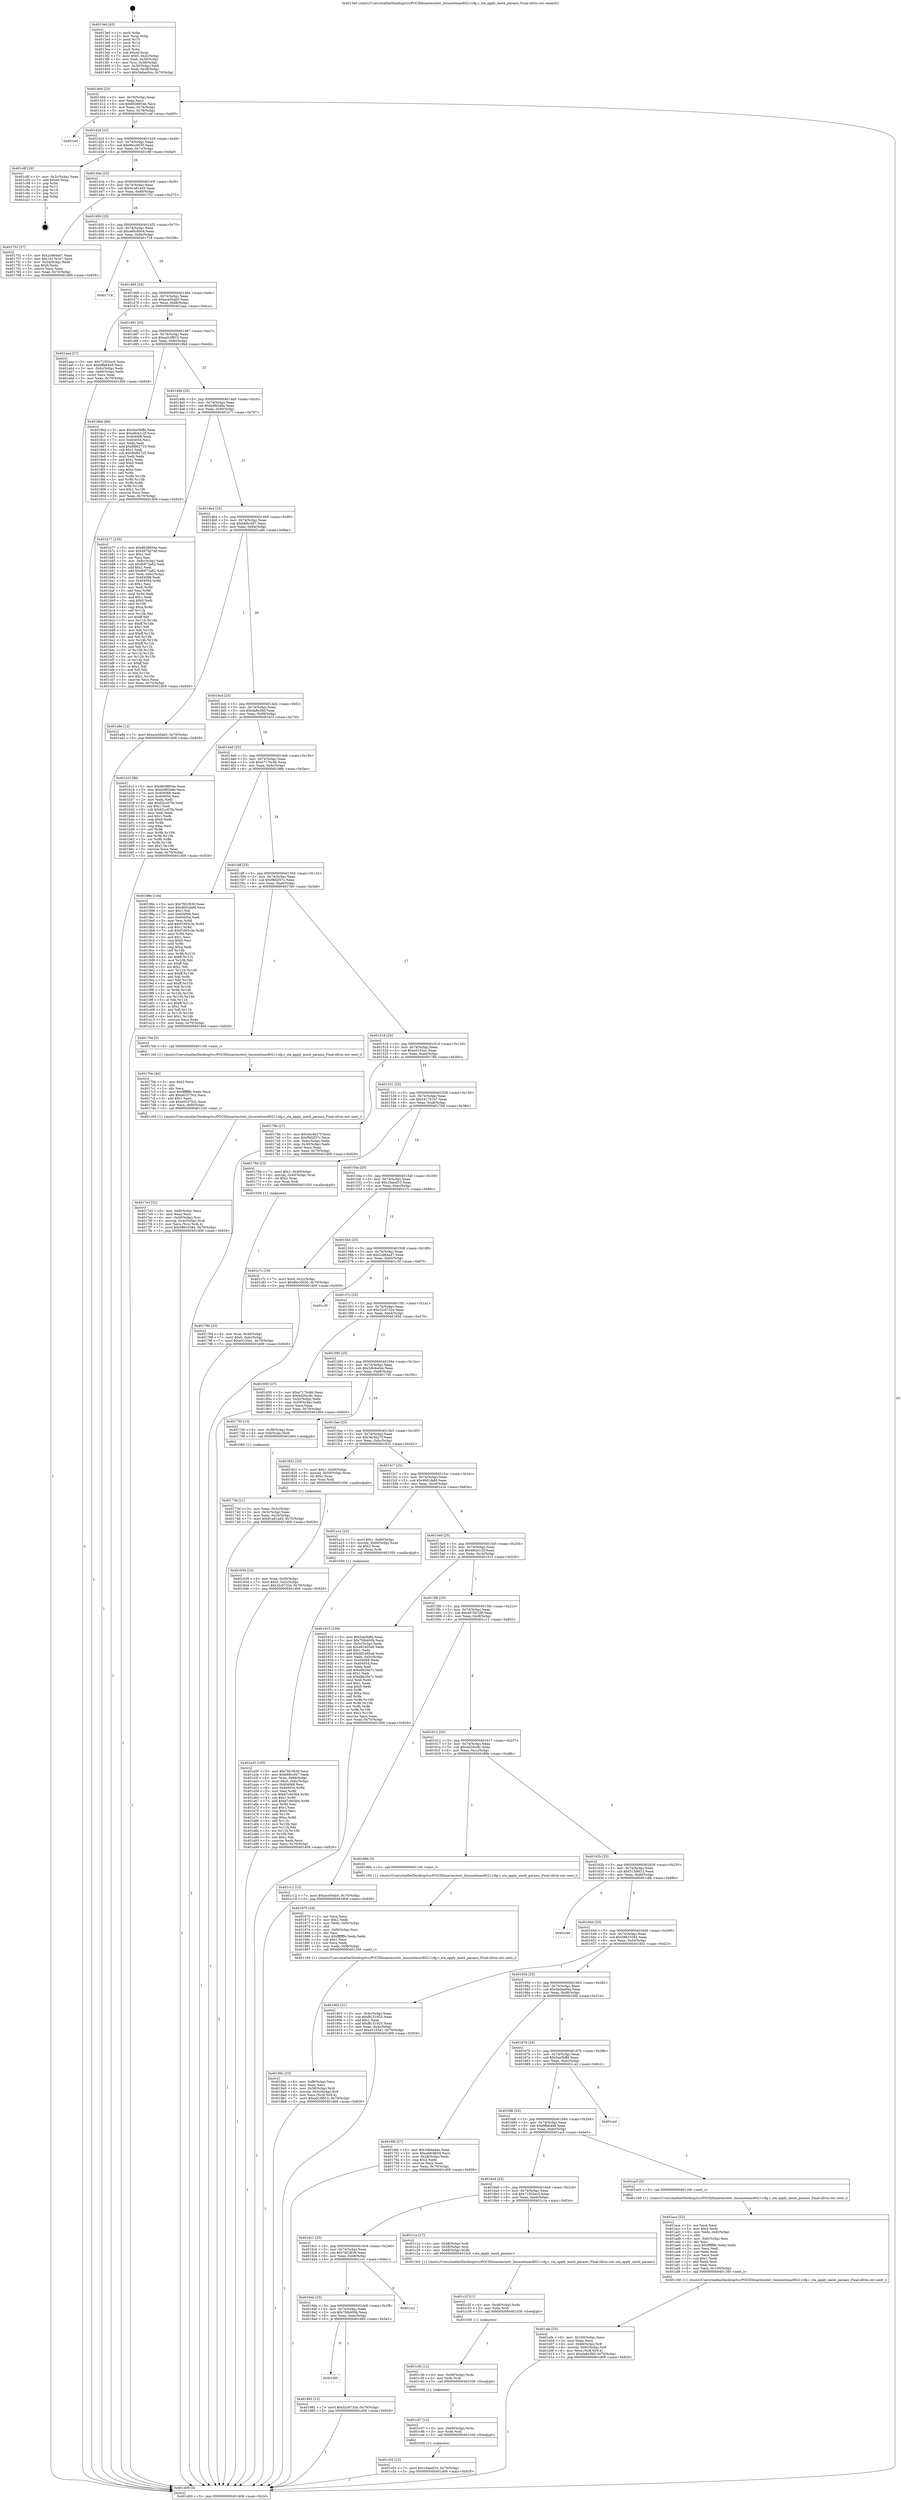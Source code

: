digraph "0x4013e0" {
  label = "0x4013e0 (/mnt/c/Users/mathe/Desktop/tcc/POCII/binaries/extr_linuxnetmac80211cfg.c_sta_apply_mesh_params_Final-ollvm.out::main(0))"
  labelloc = "t"
  node[shape=record]

  Entry [label="",width=0.3,height=0.3,shape=circle,fillcolor=black,style=filled]
  "0x40140d" [label="{
     0x40140d [23]\l
     | [instrs]\l
     &nbsp;&nbsp;0x40140d \<+3\>: mov -0x70(%rbp),%eax\l
     &nbsp;&nbsp;0x401410 \<+2\>: mov %eax,%ecx\l
     &nbsp;&nbsp;0x401412 \<+6\>: sub $0x8638854e,%ecx\l
     &nbsp;&nbsp;0x401418 \<+3\>: mov %eax,-0x74(%rbp)\l
     &nbsp;&nbsp;0x40141b \<+3\>: mov %ecx,-0x78(%rbp)\l
     &nbsp;&nbsp;0x40141e \<+6\>: je 0000000000401cef \<main+0x90f\>\l
  }"]
  "0x401cef" [label="{
     0x401cef\l
  }", style=dashed]
  "0x401424" [label="{
     0x401424 [22]\l
     | [instrs]\l
     &nbsp;&nbsp;0x401424 \<+5\>: jmp 0000000000401429 \<main+0x49\>\l
     &nbsp;&nbsp;0x401429 \<+3\>: mov -0x74(%rbp),%eax\l
     &nbsp;&nbsp;0x40142c \<+5\>: sub $0x86cc0030,%eax\l
     &nbsp;&nbsp;0x401431 \<+3\>: mov %eax,-0x7c(%rbp)\l
     &nbsp;&nbsp;0x401434 \<+6\>: je 0000000000401c8f \<main+0x8af\>\l
  }"]
  Exit [label="",width=0.3,height=0.3,shape=circle,fillcolor=black,style=filled,peripheries=2]
  "0x401c8f" [label="{
     0x401c8f [19]\l
     | [instrs]\l
     &nbsp;&nbsp;0x401c8f \<+3\>: mov -0x2c(%rbp),%eax\l
     &nbsp;&nbsp;0x401c92 \<+7\>: add $0xe0,%rsp\l
     &nbsp;&nbsp;0x401c99 \<+1\>: pop %rbx\l
     &nbsp;&nbsp;0x401c9a \<+2\>: pop %r12\l
     &nbsp;&nbsp;0x401c9c \<+2\>: pop %r14\l
     &nbsp;&nbsp;0x401c9e \<+2\>: pop %r15\l
     &nbsp;&nbsp;0x401ca0 \<+1\>: pop %rbp\l
     &nbsp;&nbsp;0x401ca1 \<+1\>: ret\l
  }"]
  "0x40143a" [label="{
     0x40143a [22]\l
     | [instrs]\l
     &nbsp;&nbsp;0x40143a \<+5\>: jmp 000000000040143f \<main+0x5f\>\l
     &nbsp;&nbsp;0x40143f \<+3\>: mov -0x74(%rbp),%eax\l
     &nbsp;&nbsp;0x401442 \<+5\>: sub $0x91a81ad3,%eax\l
     &nbsp;&nbsp;0x401447 \<+3\>: mov %eax,-0x80(%rbp)\l
     &nbsp;&nbsp;0x40144a \<+6\>: je 0000000000401752 \<main+0x372\>\l
  }"]
  "0x401c53" [label="{
     0x401c53 [12]\l
     | [instrs]\l
     &nbsp;&nbsp;0x401c53 \<+7\>: movl $0x19aeef10,-0x70(%rbp)\l
     &nbsp;&nbsp;0x401c5a \<+5\>: jmp 0000000000401d09 \<main+0x929\>\l
  }"]
  "0x401752" [label="{
     0x401752 [27]\l
     | [instrs]\l
     &nbsp;&nbsp;0x401752 \<+5\>: mov $0x2cd64a47,%eax\l
     &nbsp;&nbsp;0x401757 \<+5\>: mov $0x1617b1b7,%ecx\l
     &nbsp;&nbsp;0x40175c \<+3\>: mov -0x24(%rbp),%edx\l
     &nbsp;&nbsp;0x40175f \<+3\>: cmp $0x0,%edx\l
     &nbsp;&nbsp;0x401762 \<+3\>: cmove %ecx,%eax\l
     &nbsp;&nbsp;0x401765 \<+3\>: mov %eax,-0x70(%rbp)\l
     &nbsp;&nbsp;0x401768 \<+5\>: jmp 0000000000401d09 \<main+0x929\>\l
  }"]
  "0x401450" [label="{
     0x401450 [25]\l
     | [instrs]\l
     &nbsp;&nbsp;0x401450 \<+5\>: jmp 0000000000401455 \<main+0x75\>\l
     &nbsp;&nbsp;0x401455 \<+3\>: mov -0x74(%rbp),%eax\l
     &nbsp;&nbsp;0x401458 \<+5\>: sub $0xa68c8b04,%eax\l
     &nbsp;&nbsp;0x40145d \<+6\>: mov %eax,-0x84(%rbp)\l
     &nbsp;&nbsp;0x401463 \<+6\>: je 0000000000401718 \<main+0x338\>\l
  }"]
  "0x401c47" [label="{
     0x401c47 [12]\l
     | [instrs]\l
     &nbsp;&nbsp;0x401c47 \<+4\>: mov -0x68(%rbp),%rdx\l
     &nbsp;&nbsp;0x401c4b \<+3\>: mov %rdx,%rdi\l
     &nbsp;&nbsp;0x401c4e \<+5\>: call 0000000000401030 \<free@plt\>\l
     | [calls]\l
     &nbsp;&nbsp;0x401030 \{1\} (unknown)\l
  }"]
  "0x401718" [label="{
     0x401718\l
  }", style=dashed]
  "0x401469" [label="{
     0x401469 [25]\l
     | [instrs]\l
     &nbsp;&nbsp;0x401469 \<+5\>: jmp 000000000040146e \<main+0x8e\>\l
     &nbsp;&nbsp;0x40146e \<+3\>: mov -0x74(%rbp),%eax\l
     &nbsp;&nbsp;0x401471 \<+5\>: sub $0xace50ab5,%eax\l
     &nbsp;&nbsp;0x401476 \<+6\>: mov %eax,-0x88(%rbp)\l
     &nbsp;&nbsp;0x40147c \<+6\>: je 0000000000401aaa \<main+0x6ca\>\l
  }"]
  "0x401c3b" [label="{
     0x401c3b [12]\l
     | [instrs]\l
     &nbsp;&nbsp;0x401c3b \<+4\>: mov -0x58(%rbp),%rdx\l
     &nbsp;&nbsp;0x401c3f \<+3\>: mov %rdx,%rdi\l
     &nbsp;&nbsp;0x401c42 \<+5\>: call 0000000000401030 \<free@plt\>\l
     | [calls]\l
     &nbsp;&nbsp;0x401030 \{1\} (unknown)\l
  }"]
  "0x401aaa" [label="{
     0x401aaa [27]\l
     | [instrs]\l
     &nbsp;&nbsp;0x401aaa \<+5\>: mov $0x71502ec5,%eax\l
     &nbsp;&nbsp;0x401aaf \<+5\>: mov $0x6ffa6448,%ecx\l
     &nbsp;&nbsp;0x401ab4 \<+3\>: mov -0x6c(%rbp),%edx\l
     &nbsp;&nbsp;0x401ab7 \<+3\>: cmp -0x60(%rbp),%edx\l
     &nbsp;&nbsp;0x401aba \<+3\>: cmovl %ecx,%eax\l
     &nbsp;&nbsp;0x401abd \<+3\>: mov %eax,-0x70(%rbp)\l
     &nbsp;&nbsp;0x401ac0 \<+5\>: jmp 0000000000401d09 \<main+0x929\>\l
  }"]
  "0x401482" [label="{
     0x401482 [25]\l
     | [instrs]\l
     &nbsp;&nbsp;0x401482 \<+5\>: jmp 0000000000401487 \<main+0xa7\>\l
     &nbsp;&nbsp;0x401487 \<+3\>: mov -0x74(%rbp),%eax\l
     &nbsp;&nbsp;0x40148a \<+5\>: sub $0xad10f915,%eax\l
     &nbsp;&nbsp;0x40148f \<+6\>: mov %eax,-0x8c(%rbp)\l
     &nbsp;&nbsp;0x401495 \<+6\>: je 00000000004018bd \<main+0x4dd\>\l
  }"]
  "0x401c2f" [label="{
     0x401c2f [12]\l
     | [instrs]\l
     &nbsp;&nbsp;0x401c2f \<+4\>: mov -0x48(%rbp),%rdx\l
     &nbsp;&nbsp;0x401c33 \<+3\>: mov %rdx,%rdi\l
     &nbsp;&nbsp;0x401c36 \<+5\>: call 0000000000401030 \<free@plt\>\l
     | [calls]\l
     &nbsp;&nbsp;0x401030 \{1\} (unknown)\l
  }"]
  "0x4018bd" [label="{
     0x4018bd [88]\l
     | [instrs]\l
     &nbsp;&nbsp;0x4018bd \<+5\>: mov $0x5ee5bffd,%eax\l
     &nbsp;&nbsp;0x4018c2 \<+5\>: mov $0x48cb1c2f,%ecx\l
     &nbsp;&nbsp;0x4018c7 \<+7\>: mov 0x404068,%edx\l
     &nbsp;&nbsp;0x4018ce \<+7\>: mov 0x404054,%esi\l
     &nbsp;&nbsp;0x4018d5 \<+2\>: mov %edx,%edi\l
     &nbsp;&nbsp;0x4018d7 \<+6\>: add $0xf6b62725,%edi\l
     &nbsp;&nbsp;0x4018dd \<+3\>: sub $0x1,%edi\l
     &nbsp;&nbsp;0x4018e0 \<+6\>: sub $0xf6b62725,%edi\l
     &nbsp;&nbsp;0x4018e6 \<+3\>: imul %edi,%edx\l
     &nbsp;&nbsp;0x4018e9 \<+3\>: and $0x1,%edx\l
     &nbsp;&nbsp;0x4018ec \<+3\>: cmp $0x0,%edx\l
     &nbsp;&nbsp;0x4018ef \<+4\>: sete %r8b\l
     &nbsp;&nbsp;0x4018f3 \<+3\>: cmp $0xa,%esi\l
     &nbsp;&nbsp;0x4018f6 \<+4\>: setl %r9b\l
     &nbsp;&nbsp;0x4018fa \<+3\>: mov %r8b,%r10b\l
     &nbsp;&nbsp;0x4018fd \<+3\>: and %r9b,%r10b\l
     &nbsp;&nbsp;0x401900 \<+3\>: xor %r9b,%r8b\l
     &nbsp;&nbsp;0x401903 \<+3\>: or %r8b,%r10b\l
     &nbsp;&nbsp;0x401906 \<+4\>: test $0x1,%r10b\l
     &nbsp;&nbsp;0x40190a \<+3\>: cmovne %ecx,%eax\l
     &nbsp;&nbsp;0x40190d \<+3\>: mov %eax,-0x70(%rbp)\l
     &nbsp;&nbsp;0x401910 \<+5\>: jmp 0000000000401d09 \<main+0x929\>\l
  }"]
  "0x40149b" [label="{
     0x40149b [25]\l
     | [instrs]\l
     &nbsp;&nbsp;0x40149b \<+5\>: jmp 00000000004014a0 \<main+0xc0\>\l
     &nbsp;&nbsp;0x4014a0 \<+3\>: mov -0x74(%rbp),%eax\l
     &nbsp;&nbsp;0x4014a3 \<+5\>: sub $0xb4f62a8a,%eax\l
     &nbsp;&nbsp;0x4014a8 \<+6\>: mov %eax,-0x90(%rbp)\l
     &nbsp;&nbsp;0x4014ae \<+6\>: je 0000000000401b77 \<main+0x797\>\l
  }"]
  "0x401afe" [label="{
     0x401afe [33]\l
     | [instrs]\l
     &nbsp;&nbsp;0x401afe \<+6\>: mov -0x100(%rbp),%ecx\l
     &nbsp;&nbsp;0x401b04 \<+3\>: imul %eax,%ecx\l
     &nbsp;&nbsp;0x401b07 \<+4\>: mov -0x68(%rbp),%r8\l
     &nbsp;&nbsp;0x401b0b \<+4\>: movslq -0x6c(%rbp),%r9\l
     &nbsp;&nbsp;0x401b0f \<+4\>: mov %ecx,(%r8,%r9,4)\l
     &nbsp;&nbsp;0x401b13 \<+7\>: movl $0xda8e3fef,-0x70(%rbp)\l
     &nbsp;&nbsp;0x401b1a \<+5\>: jmp 0000000000401d09 \<main+0x929\>\l
  }"]
  "0x401b77" [label="{
     0x401b77 [155]\l
     | [instrs]\l
     &nbsp;&nbsp;0x401b77 \<+5\>: mov $0x8638854e,%eax\l
     &nbsp;&nbsp;0x401b7c \<+5\>: mov $0x4975b7d8,%ecx\l
     &nbsp;&nbsp;0x401b81 \<+2\>: mov $0x1,%dl\l
     &nbsp;&nbsp;0x401b83 \<+2\>: xor %esi,%esi\l
     &nbsp;&nbsp;0x401b85 \<+3\>: mov -0x6c(%rbp),%edi\l
     &nbsp;&nbsp;0x401b88 \<+6\>: sub $0xfb972a82,%edi\l
     &nbsp;&nbsp;0x401b8e \<+3\>: add $0x1,%edi\l
     &nbsp;&nbsp;0x401b91 \<+6\>: add $0xfb972a82,%edi\l
     &nbsp;&nbsp;0x401b97 \<+3\>: mov %edi,-0x6c(%rbp)\l
     &nbsp;&nbsp;0x401b9a \<+7\>: mov 0x404068,%edi\l
     &nbsp;&nbsp;0x401ba1 \<+8\>: mov 0x404054,%r8d\l
     &nbsp;&nbsp;0x401ba9 \<+3\>: sub $0x1,%esi\l
     &nbsp;&nbsp;0x401bac \<+3\>: mov %edi,%r9d\l
     &nbsp;&nbsp;0x401baf \<+3\>: add %esi,%r9d\l
     &nbsp;&nbsp;0x401bb2 \<+4\>: imul %r9d,%edi\l
     &nbsp;&nbsp;0x401bb6 \<+3\>: and $0x1,%edi\l
     &nbsp;&nbsp;0x401bb9 \<+3\>: cmp $0x0,%edi\l
     &nbsp;&nbsp;0x401bbc \<+4\>: sete %r10b\l
     &nbsp;&nbsp;0x401bc0 \<+4\>: cmp $0xa,%r8d\l
     &nbsp;&nbsp;0x401bc4 \<+4\>: setl %r11b\l
     &nbsp;&nbsp;0x401bc8 \<+3\>: mov %r10b,%bl\l
     &nbsp;&nbsp;0x401bcb \<+3\>: xor $0xff,%bl\l
     &nbsp;&nbsp;0x401bce \<+3\>: mov %r11b,%r14b\l
     &nbsp;&nbsp;0x401bd1 \<+4\>: xor $0xff,%r14b\l
     &nbsp;&nbsp;0x401bd5 \<+3\>: xor $0x1,%dl\l
     &nbsp;&nbsp;0x401bd8 \<+3\>: mov %bl,%r15b\l
     &nbsp;&nbsp;0x401bdb \<+4\>: and $0xff,%r15b\l
     &nbsp;&nbsp;0x401bdf \<+3\>: and %dl,%r10b\l
     &nbsp;&nbsp;0x401be2 \<+3\>: mov %r14b,%r12b\l
     &nbsp;&nbsp;0x401be5 \<+4\>: and $0xff,%r12b\l
     &nbsp;&nbsp;0x401be9 \<+3\>: and %dl,%r11b\l
     &nbsp;&nbsp;0x401bec \<+3\>: or %r10b,%r15b\l
     &nbsp;&nbsp;0x401bef \<+3\>: or %r11b,%r12b\l
     &nbsp;&nbsp;0x401bf2 \<+3\>: xor %r12b,%r15b\l
     &nbsp;&nbsp;0x401bf5 \<+3\>: or %r14b,%bl\l
     &nbsp;&nbsp;0x401bf8 \<+3\>: xor $0xff,%bl\l
     &nbsp;&nbsp;0x401bfb \<+3\>: or $0x1,%dl\l
     &nbsp;&nbsp;0x401bfe \<+2\>: and %dl,%bl\l
     &nbsp;&nbsp;0x401c00 \<+3\>: or %bl,%r15b\l
     &nbsp;&nbsp;0x401c03 \<+4\>: test $0x1,%r15b\l
     &nbsp;&nbsp;0x401c07 \<+3\>: cmovne %ecx,%eax\l
     &nbsp;&nbsp;0x401c0a \<+3\>: mov %eax,-0x70(%rbp)\l
     &nbsp;&nbsp;0x401c0d \<+5\>: jmp 0000000000401d09 \<main+0x929\>\l
  }"]
  "0x4014b4" [label="{
     0x4014b4 [25]\l
     | [instrs]\l
     &nbsp;&nbsp;0x4014b4 \<+5\>: jmp 00000000004014b9 \<main+0xd9\>\l
     &nbsp;&nbsp;0x4014b9 \<+3\>: mov -0x74(%rbp),%eax\l
     &nbsp;&nbsp;0x4014bc \<+5\>: sub $0xb66ccf47,%eax\l
     &nbsp;&nbsp;0x4014c1 \<+6\>: mov %eax,-0x94(%rbp)\l
     &nbsp;&nbsp;0x4014c7 \<+6\>: je 0000000000401a9e \<main+0x6be\>\l
  }"]
  "0x401aca" [label="{
     0x401aca [52]\l
     | [instrs]\l
     &nbsp;&nbsp;0x401aca \<+2\>: xor %ecx,%ecx\l
     &nbsp;&nbsp;0x401acc \<+5\>: mov $0x2,%edx\l
     &nbsp;&nbsp;0x401ad1 \<+6\>: mov %edx,-0xfc(%rbp)\l
     &nbsp;&nbsp;0x401ad7 \<+1\>: cltd\l
     &nbsp;&nbsp;0x401ad8 \<+6\>: mov -0xfc(%rbp),%esi\l
     &nbsp;&nbsp;0x401ade \<+2\>: idiv %esi\l
     &nbsp;&nbsp;0x401ae0 \<+6\>: imul $0xfffffffe,%edx,%edx\l
     &nbsp;&nbsp;0x401ae6 \<+2\>: mov %ecx,%edi\l
     &nbsp;&nbsp;0x401ae8 \<+2\>: sub %edx,%edi\l
     &nbsp;&nbsp;0x401aea \<+2\>: mov %ecx,%edx\l
     &nbsp;&nbsp;0x401aec \<+3\>: sub $0x1,%edx\l
     &nbsp;&nbsp;0x401aef \<+2\>: add %edx,%edi\l
     &nbsp;&nbsp;0x401af1 \<+2\>: sub %edi,%ecx\l
     &nbsp;&nbsp;0x401af3 \<+6\>: mov %ecx,-0x100(%rbp)\l
     &nbsp;&nbsp;0x401af9 \<+5\>: call 0000000000401160 \<next_i\>\l
     | [calls]\l
     &nbsp;&nbsp;0x401160 \{1\} (/mnt/c/Users/mathe/Desktop/tcc/POCII/binaries/extr_linuxnetmac80211cfg.c_sta_apply_mesh_params_Final-ollvm.out::next_i)\l
  }"]
  "0x401a9e" [label="{
     0x401a9e [12]\l
     | [instrs]\l
     &nbsp;&nbsp;0x401a9e \<+7\>: movl $0xace50ab5,-0x70(%rbp)\l
     &nbsp;&nbsp;0x401aa5 \<+5\>: jmp 0000000000401d09 \<main+0x929\>\l
  }"]
  "0x4014cd" [label="{
     0x4014cd [25]\l
     | [instrs]\l
     &nbsp;&nbsp;0x4014cd \<+5\>: jmp 00000000004014d2 \<main+0xf2\>\l
     &nbsp;&nbsp;0x4014d2 \<+3\>: mov -0x74(%rbp),%eax\l
     &nbsp;&nbsp;0x4014d5 \<+5\>: sub $0xda8e3fef,%eax\l
     &nbsp;&nbsp;0x4014da \<+6\>: mov %eax,-0x98(%rbp)\l
     &nbsp;&nbsp;0x4014e0 \<+6\>: je 0000000000401b1f \<main+0x73f\>\l
  }"]
  "0x401a35" [label="{
     0x401a35 [105]\l
     | [instrs]\l
     &nbsp;&nbsp;0x401a35 \<+5\>: mov $0x7fd1f636,%ecx\l
     &nbsp;&nbsp;0x401a3a \<+5\>: mov $0xb66ccf47,%edx\l
     &nbsp;&nbsp;0x401a3f \<+4\>: mov %rax,-0x68(%rbp)\l
     &nbsp;&nbsp;0x401a43 \<+7\>: movl $0x0,-0x6c(%rbp)\l
     &nbsp;&nbsp;0x401a4a \<+7\>: mov 0x404068,%esi\l
     &nbsp;&nbsp;0x401a51 \<+8\>: mov 0x404054,%r8d\l
     &nbsp;&nbsp;0x401a59 \<+3\>: mov %esi,%r9d\l
     &nbsp;&nbsp;0x401a5c \<+7\>: sub $0xb7c603b4,%r9d\l
     &nbsp;&nbsp;0x401a63 \<+4\>: sub $0x1,%r9d\l
     &nbsp;&nbsp;0x401a67 \<+7\>: add $0xb7c603b4,%r9d\l
     &nbsp;&nbsp;0x401a6e \<+4\>: imul %r9d,%esi\l
     &nbsp;&nbsp;0x401a72 \<+3\>: and $0x1,%esi\l
     &nbsp;&nbsp;0x401a75 \<+3\>: cmp $0x0,%esi\l
     &nbsp;&nbsp;0x401a78 \<+4\>: sete %r10b\l
     &nbsp;&nbsp;0x401a7c \<+4\>: cmp $0xa,%r8d\l
     &nbsp;&nbsp;0x401a80 \<+4\>: setl %r11b\l
     &nbsp;&nbsp;0x401a84 \<+3\>: mov %r10b,%bl\l
     &nbsp;&nbsp;0x401a87 \<+3\>: and %r11b,%bl\l
     &nbsp;&nbsp;0x401a8a \<+3\>: xor %r11b,%r10b\l
     &nbsp;&nbsp;0x401a8d \<+3\>: or %r10b,%bl\l
     &nbsp;&nbsp;0x401a90 \<+3\>: test $0x1,%bl\l
     &nbsp;&nbsp;0x401a93 \<+3\>: cmovne %edx,%ecx\l
     &nbsp;&nbsp;0x401a96 \<+3\>: mov %ecx,-0x70(%rbp)\l
     &nbsp;&nbsp;0x401a99 \<+5\>: jmp 0000000000401d09 \<main+0x929\>\l
  }"]
  "0x401b1f" [label="{
     0x401b1f [88]\l
     | [instrs]\l
     &nbsp;&nbsp;0x401b1f \<+5\>: mov $0x8638854e,%eax\l
     &nbsp;&nbsp;0x401b24 \<+5\>: mov $0xb4f62a8a,%ecx\l
     &nbsp;&nbsp;0x401b29 \<+7\>: mov 0x404068,%edx\l
     &nbsp;&nbsp;0x401b30 \<+7\>: mov 0x404054,%esi\l
     &nbsp;&nbsp;0x401b37 \<+2\>: mov %edx,%edi\l
     &nbsp;&nbsp;0x401b39 \<+6\>: add $0x62cc67fa,%edi\l
     &nbsp;&nbsp;0x401b3f \<+3\>: sub $0x1,%edi\l
     &nbsp;&nbsp;0x401b42 \<+6\>: sub $0x62cc67fa,%edi\l
     &nbsp;&nbsp;0x401b48 \<+3\>: imul %edi,%edx\l
     &nbsp;&nbsp;0x401b4b \<+3\>: and $0x1,%edx\l
     &nbsp;&nbsp;0x401b4e \<+3\>: cmp $0x0,%edx\l
     &nbsp;&nbsp;0x401b51 \<+4\>: sete %r8b\l
     &nbsp;&nbsp;0x401b55 \<+3\>: cmp $0xa,%esi\l
     &nbsp;&nbsp;0x401b58 \<+4\>: setl %r9b\l
     &nbsp;&nbsp;0x401b5c \<+3\>: mov %r8b,%r10b\l
     &nbsp;&nbsp;0x401b5f \<+3\>: and %r9b,%r10b\l
     &nbsp;&nbsp;0x401b62 \<+3\>: xor %r9b,%r8b\l
     &nbsp;&nbsp;0x401b65 \<+3\>: or %r8b,%r10b\l
     &nbsp;&nbsp;0x401b68 \<+4\>: test $0x1,%r10b\l
     &nbsp;&nbsp;0x401b6c \<+3\>: cmovne %ecx,%eax\l
     &nbsp;&nbsp;0x401b6f \<+3\>: mov %eax,-0x70(%rbp)\l
     &nbsp;&nbsp;0x401b72 \<+5\>: jmp 0000000000401d09 \<main+0x929\>\l
  }"]
  "0x4014e6" [label="{
     0x4014e6 [25]\l
     | [instrs]\l
     &nbsp;&nbsp;0x4014e6 \<+5\>: jmp 00000000004014eb \<main+0x10b\>\l
     &nbsp;&nbsp;0x4014eb \<+3\>: mov -0x74(%rbp),%eax\l
     &nbsp;&nbsp;0x4014ee \<+5\>: sub $0xe717bc6b,%eax\l
     &nbsp;&nbsp;0x4014f3 \<+6\>: mov %eax,-0x9c(%rbp)\l
     &nbsp;&nbsp;0x4014f9 \<+6\>: je 000000000040198e \<main+0x5ae\>\l
  }"]
  "0x4016f3" [label="{
     0x4016f3\l
  }", style=dashed]
  "0x40198e" [label="{
     0x40198e [144]\l
     | [instrs]\l
     &nbsp;&nbsp;0x40198e \<+5\>: mov $0x7fd1f636,%eax\l
     &nbsp;&nbsp;0x401993 \<+5\>: mov $0x46d1dafd,%ecx\l
     &nbsp;&nbsp;0x401998 \<+2\>: mov $0x1,%dl\l
     &nbsp;&nbsp;0x40199a \<+7\>: mov 0x404068,%esi\l
     &nbsp;&nbsp;0x4019a1 \<+7\>: mov 0x404054,%edi\l
     &nbsp;&nbsp;0x4019a8 \<+3\>: mov %esi,%r8d\l
     &nbsp;&nbsp;0x4019ab \<+7\>: add $0xf1693c3e,%r8d\l
     &nbsp;&nbsp;0x4019b2 \<+4\>: sub $0x1,%r8d\l
     &nbsp;&nbsp;0x4019b6 \<+7\>: sub $0xf1693c3e,%r8d\l
     &nbsp;&nbsp;0x4019bd \<+4\>: imul %r8d,%esi\l
     &nbsp;&nbsp;0x4019c1 \<+3\>: and $0x1,%esi\l
     &nbsp;&nbsp;0x4019c4 \<+3\>: cmp $0x0,%esi\l
     &nbsp;&nbsp;0x4019c7 \<+4\>: sete %r9b\l
     &nbsp;&nbsp;0x4019cb \<+3\>: cmp $0xa,%edi\l
     &nbsp;&nbsp;0x4019ce \<+4\>: setl %r10b\l
     &nbsp;&nbsp;0x4019d2 \<+3\>: mov %r9b,%r11b\l
     &nbsp;&nbsp;0x4019d5 \<+4\>: xor $0xff,%r11b\l
     &nbsp;&nbsp;0x4019d9 \<+3\>: mov %r10b,%bl\l
     &nbsp;&nbsp;0x4019dc \<+3\>: xor $0xff,%bl\l
     &nbsp;&nbsp;0x4019df \<+3\>: xor $0x1,%dl\l
     &nbsp;&nbsp;0x4019e2 \<+3\>: mov %r11b,%r14b\l
     &nbsp;&nbsp;0x4019e5 \<+4\>: and $0xff,%r14b\l
     &nbsp;&nbsp;0x4019e9 \<+3\>: and %dl,%r9b\l
     &nbsp;&nbsp;0x4019ec \<+3\>: mov %bl,%r15b\l
     &nbsp;&nbsp;0x4019ef \<+4\>: and $0xff,%r15b\l
     &nbsp;&nbsp;0x4019f3 \<+3\>: and %dl,%r10b\l
     &nbsp;&nbsp;0x4019f6 \<+3\>: or %r9b,%r14b\l
     &nbsp;&nbsp;0x4019f9 \<+3\>: or %r10b,%r15b\l
     &nbsp;&nbsp;0x4019fc \<+3\>: xor %r15b,%r14b\l
     &nbsp;&nbsp;0x4019ff \<+3\>: or %bl,%r11b\l
     &nbsp;&nbsp;0x401a02 \<+4\>: xor $0xff,%r11b\l
     &nbsp;&nbsp;0x401a06 \<+3\>: or $0x1,%dl\l
     &nbsp;&nbsp;0x401a09 \<+3\>: and %dl,%r11b\l
     &nbsp;&nbsp;0x401a0c \<+3\>: or %r11b,%r14b\l
     &nbsp;&nbsp;0x401a0f \<+4\>: test $0x1,%r14b\l
     &nbsp;&nbsp;0x401a13 \<+3\>: cmovne %ecx,%eax\l
     &nbsp;&nbsp;0x401a16 \<+3\>: mov %eax,-0x70(%rbp)\l
     &nbsp;&nbsp;0x401a19 \<+5\>: jmp 0000000000401d09 \<main+0x929\>\l
  }"]
  "0x4014ff" [label="{
     0x4014ff [25]\l
     | [instrs]\l
     &nbsp;&nbsp;0x4014ff \<+5\>: jmp 0000000000401504 \<main+0x124\>\l
     &nbsp;&nbsp;0x401504 \<+3\>: mov -0x74(%rbp),%eax\l
     &nbsp;&nbsp;0x401507 \<+5\>: sub $0xf9d2f37c,%eax\l
     &nbsp;&nbsp;0x40150c \<+6\>: mov %eax,-0xa0(%rbp)\l
     &nbsp;&nbsp;0x401512 \<+6\>: je 00000000004017b6 \<main+0x3d6\>\l
  }"]
  "0x401982" [label="{
     0x401982 [12]\l
     | [instrs]\l
     &nbsp;&nbsp;0x401982 \<+7\>: movl $0x32c6732e,-0x70(%rbp)\l
     &nbsp;&nbsp;0x401989 \<+5\>: jmp 0000000000401d09 \<main+0x929\>\l
  }"]
  "0x4017b6" [label="{
     0x4017b6 [5]\l
     | [instrs]\l
     &nbsp;&nbsp;0x4017b6 \<+5\>: call 0000000000401160 \<next_i\>\l
     | [calls]\l
     &nbsp;&nbsp;0x401160 \{1\} (/mnt/c/Users/mathe/Desktop/tcc/POCII/binaries/extr_linuxnetmac80211cfg.c_sta_apply_mesh_params_Final-ollvm.out::next_i)\l
  }"]
  "0x401518" [label="{
     0x401518 [25]\l
     | [instrs]\l
     &nbsp;&nbsp;0x401518 \<+5\>: jmp 000000000040151d \<main+0x13d\>\l
     &nbsp;&nbsp;0x40151d \<+3\>: mov -0x74(%rbp),%eax\l
     &nbsp;&nbsp;0x401520 \<+5\>: sub $0xe5155a1,%eax\l
     &nbsp;&nbsp;0x401525 \<+6\>: mov %eax,-0xa4(%rbp)\l
     &nbsp;&nbsp;0x40152b \<+6\>: je 000000000040179b \<main+0x3bb\>\l
  }"]
  "0x4016da" [label="{
     0x4016da [25]\l
     | [instrs]\l
     &nbsp;&nbsp;0x4016da \<+5\>: jmp 00000000004016df \<main+0x2ff\>\l
     &nbsp;&nbsp;0x4016df \<+3\>: mov -0x74(%rbp),%eax\l
     &nbsp;&nbsp;0x4016e2 \<+5\>: sub $0x7fdb400b,%eax\l
     &nbsp;&nbsp;0x4016e7 \<+6\>: mov %eax,-0xec(%rbp)\l
     &nbsp;&nbsp;0x4016ed \<+6\>: je 0000000000401982 \<main+0x5a2\>\l
  }"]
  "0x40179b" [label="{
     0x40179b [27]\l
     | [instrs]\l
     &nbsp;&nbsp;0x40179b \<+5\>: mov $0x3ec4b27f,%eax\l
     &nbsp;&nbsp;0x4017a0 \<+5\>: mov $0xf9d2f37c,%ecx\l
     &nbsp;&nbsp;0x4017a5 \<+3\>: mov -0x4c(%rbp),%edx\l
     &nbsp;&nbsp;0x4017a8 \<+3\>: cmp -0x40(%rbp),%edx\l
     &nbsp;&nbsp;0x4017ab \<+3\>: cmovl %ecx,%eax\l
     &nbsp;&nbsp;0x4017ae \<+3\>: mov %eax,-0x70(%rbp)\l
     &nbsp;&nbsp;0x4017b1 \<+5\>: jmp 0000000000401d09 \<main+0x929\>\l
  }"]
  "0x401531" [label="{
     0x401531 [25]\l
     | [instrs]\l
     &nbsp;&nbsp;0x401531 \<+5\>: jmp 0000000000401536 \<main+0x156\>\l
     &nbsp;&nbsp;0x401536 \<+3\>: mov -0x74(%rbp),%eax\l
     &nbsp;&nbsp;0x401539 \<+5\>: sub $0x1617b1b7,%eax\l
     &nbsp;&nbsp;0x40153e \<+6\>: mov %eax,-0xa8(%rbp)\l
     &nbsp;&nbsp;0x401544 \<+6\>: je 000000000040176d \<main+0x38d\>\l
  }"]
  "0x401cc1" [label="{
     0x401cc1\l
  }", style=dashed]
  "0x40176d" [label="{
     0x40176d [23]\l
     | [instrs]\l
     &nbsp;&nbsp;0x40176d \<+7\>: movl $0x1,-0x40(%rbp)\l
     &nbsp;&nbsp;0x401774 \<+4\>: movslq -0x40(%rbp),%rax\l
     &nbsp;&nbsp;0x401778 \<+4\>: shl $0x2,%rax\l
     &nbsp;&nbsp;0x40177c \<+3\>: mov %rax,%rdi\l
     &nbsp;&nbsp;0x40177f \<+5\>: call 0000000000401050 \<malloc@plt\>\l
     | [calls]\l
     &nbsp;&nbsp;0x401050 \{1\} (unknown)\l
  }"]
  "0x40154a" [label="{
     0x40154a [25]\l
     | [instrs]\l
     &nbsp;&nbsp;0x40154a \<+5\>: jmp 000000000040154f \<main+0x16f\>\l
     &nbsp;&nbsp;0x40154f \<+3\>: mov -0x74(%rbp),%eax\l
     &nbsp;&nbsp;0x401552 \<+5\>: sub $0x19aeef10,%eax\l
     &nbsp;&nbsp;0x401557 \<+6\>: mov %eax,-0xac(%rbp)\l
     &nbsp;&nbsp;0x40155d \<+6\>: je 0000000000401c7c \<main+0x89c\>\l
  }"]
  "0x4016c1" [label="{
     0x4016c1 [25]\l
     | [instrs]\l
     &nbsp;&nbsp;0x4016c1 \<+5\>: jmp 00000000004016c6 \<main+0x2e6\>\l
     &nbsp;&nbsp;0x4016c6 \<+3\>: mov -0x74(%rbp),%eax\l
     &nbsp;&nbsp;0x4016c9 \<+5\>: sub $0x7fd1f636,%eax\l
     &nbsp;&nbsp;0x4016ce \<+6\>: mov %eax,-0xe8(%rbp)\l
     &nbsp;&nbsp;0x4016d4 \<+6\>: je 0000000000401cc1 \<main+0x8e1\>\l
  }"]
  "0x401c7c" [label="{
     0x401c7c [19]\l
     | [instrs]\l
     &nbsp;&nbsp;0x401c7c \<+7\>: movl $0x0,-0x2c(%rbp)\l
     &nbsp;&nbsp;0x401c83 \<+7\>: movl $0x86cc0030,-0x70(%rbp)\l
     &nbsp;&nbsp;0x401c8a \<+5\>: jmp 0000000000401d09 \<main+0x929\>\l
  }"]
  "0x401563" [label="{
     0x401563 [25]\l
     | [instrs]\l
     &nbsp;&nbsp;0x401563 \<+5\>: jmp 0000000000401568 \<main+0x188\>\l
     &nbsp;&nbsp;0x401568 \<+3\>: mov -0x74(%rbp),%eax\l
     &nbsp;&nbsp;0x40156b \<+5\>: sub $0x2cd64a47,%eax\l
     &nbsp;&nbsp;0x401570 \<+6\>: mov %eax,-0xb0(%rbp)\l
     &nbsp;&nbsp;0x401576 \<+6\>: je 0000000000401c5f \<main+0x87f\>\l
  }"]
  "0x401c1e" [label="{
     0x401c1e [17]\l
     | [instrs]\l
     &nbsp;&nbsp;0x401c1e \<+4\>: mov -0x48(%rbp),%rdi\l
     &nbsp;&nbsp;0x401c22 \<+4\>: mov -0x58(%rbp),%rsi\l
     &nbsp;&nbsp;0x401c26 \<+4\>: mov -0x68(%rbp),%rdx\l
     &nbsp;&nbsp;0x401c2a \<+5\>: call 00000000004013c0 \<sta_apply_mesh_params\>\l
     | [calls]\l
     &nbsp;&nbsp;0x4013c0 \{1\} (/mnt/c/Users/mathe/Desktop/tcc/POCII/binaries/extr_linuxnetmac80211cfg.c_sta_apply_mesh_params_Final-ollvm.out::sta_apply_mesh_params)\l
  }"]
  "0x401c5f" [label="{
     0x401c5f\l
  }", style=dashed]
  "0x40157c" [label="{
     0x40157c [25]\l
     | [instrs]\l
     &nbsp;&nbsp;0x40157c \<+5\>: jmp 0000000000401581 \<main+0x1a1\>\l
     &nbsp;&nbsp;0x401581 \<+3\>: mov -0x74(%rbp),%eax\l
     &nbsp;&nbsp;0x401584 \<+5\>: sub $0x32c6732e,%eax\l
     &nbsp;&nbsp;0x401589 \<+6\>: mov %eax,-0xb4(%rbp)\l
     &nbsp;&nbsp;0x40158f \<+6\>: je 0000000000401850 \<main+0x470\>\l
  }"]
  "0x4016a8" [label="{
     0x4016a8 [25]\l
     | [instrs]\l
     &nbsp;&nbsp;0x4016a8 \<+5\>: jmp 00000000004016ad \<main+0x2cd\>\l
     &nbsp;&nbsp;0x4016ad \<+3\>: mov -0x74(%rbp),%eax\l
     &nbsp;&nbsp;0x4016b0 \<+5\>: sub $0x71502ec5,%eax\l
     &nbsp;&nbsp;0x4016b5 \<+6\>: mov %eax,-0xe4(%rbp)\l
     &nbsp;&nbsp;0x4016bb \<+6\>: je 0000000000401c1e \<main+0x83e\>\l
  }"]
  "0x401850" [label="{
     0x401850 [27]\l
     | [instrs]\l
     &nbsp;&nbsp;0x401850 \<+5\>: mov $0xe717bc6b,%eax\l
     &nbsp;&nbsp;0x401855 \<+5\>: mov $0x4d20cc8c,%ecx\l
     &nbsp;&nbsp;0x40185a \<+3\>: mov -0x5c(%rbp),%edx\l
     &nbsp;&nbsp;0x40185d \<+3\>: cmp -0x50(%rbp),%edx\l
     &nbsp;&nbsp;0x401860 \<+3\>: cmovl %ecx,%eax\l
     &nbsp;&nbsp;0x401863 \<+3\>: mov %eax,-0x70(%rbp)\l
     &nbsp;&nbsp;0x401866 \<+5\>: jmp 0000000000401d09 \<main+0x929\>\l
  }"]
  "0x401595" [label="{
     0x401595 [25]\l
     | [instrs]\l
     &nbsp;&nbsp;0x401595 \<+5\>: jmp 000000000040159a \<main+0x1ba\>\l
     &nbsp;&nbsp;0x40159a \<+3\>: mov -0x74(%rbp),%eax\l
     &nbsp;&nbsp;0x40159d \<+5\>: sub $0x3db4ed4e,%eax\l
     &nbsp;&nbsp;0x4015a2 \<+6\>: mov %eax,-0xb8(%rbp)\l
     &nbsp;&nbsp;0x4015a8 \<+6\>: je 0000000000401730 \<main+0x350\>\l
  }"]
  "0x401ac5" [label="{
     0x401ac5 [5]\l
     | [instrs]\l
     &nbsp;&nbsp;0x401ac5 \<+5\>: call 0000000000401160 \<next_i\>\l
     | [calls]\l
     &nbsp;&nbsp;0x401160 \{1\} (/mnt/c/Users/mathe/Desktop/tcc/POCII/binaries/extr_linuxnetmac80211cfg.c_sta_apply_mesh_params_Final-ollvm.out::next_i)\l
  }"]
  "0x401730" [label="{
     0x401730 [13]\l
     | [instrs]\l
     &nbsp;&nbsp;0x401730 \<+4\>: mov -0x38(%rbp),%rax\l
     &nbsp;&nbsp;0x401734 \<+4\>: mov 0x8(%rax),%rdi\l
     &nbsp;&nbsp;0x401738 \<+5\>: call 0000000000401060 \<atoi@plt\>\l
     | [calls]\l
     &nbsp;&nbsp;0x401060 \{1\} (unknown)\l
  }"]
  "0x4015ae" [label="{
     0x4015ae [25]\l
     | [instrs]\l
     &nbsp;&nbsp;0x4015ae \<+5\>: jmp 00000000004015b3 \<main+0x1d3\>\l
     &nbsp;&nbsp;0x4015b3 \<+3\>: mov -0x74(%rbp),%eax\l
     &nbsp;&nbsp;0x4015b6 \<+5\>: sub $0x3ec4b27f,%eax\l
     &nbsp;&nbsp;0x4015bb \<+6\>: mov %eax,-0xbc(%rbp)\l
     &nbsp;&nbsp;0x4015c1 \<+6\>: je 0000000000401822 \<main+0x442\>\l
  }"]
  "0x40168f" [label="{
     0x40168f [25]\l
     | [instrs]\l
     &nbsp;&nbsp;0x40168f \<+5\>: jmp 0000000000401694 \<main+0x2b4\>\l
     &nbsp;&nbsp;0x401694 \<+3\>: mov -0x74(%rbp),%eax\l
     &nbsp;&nbsp;0x401697 \<+5\>: sub $0x6ffa6448,%eax\l
     &nbsp;&nbsp;0x40169c \<+6\>: mov %eax,-0xe0(%rbp)\l
     &nbsp;&nbsp;0x4016a2 \<+6\>: je 0000000000401ac5 \<main+0x6e5\>\l
  }"]
  "0x401822" [label="{
     0x401822 [23]\l
     | [instrs]\l
     &nbsp;&nbsp;0x401822 \<+7\>: movl $0x1,-0x50(%rbp)\l
     &nbsp;&nbsp;0x401829 \<+4\>: movslq -0x50(%rbp),%rax\l
     &nbsp;&nbsp;0x40182d \<+4\>: shl $0x2,%rax\l
     &nbsp;&nbsp;0x401831 \<+3\>: mov %rax,%rdi\l
     &nbsp;&nbsp;0x401834 \<+5\>: call 0000000000401050 \<malloc@plt\>\l
     | [calls]\l
     &nbsp;&nbsp;0x401050 \{1\} (unknown)\l
  }"]
  "0x4015c7" [label="{
     0x4015c7 [25]\l
     | [instrs]\l
     &nbsp;&nbsp;0x4015c7 \<+5\>: jmp 00000000004015cc \<main+0x1ec\>\l
     &nbsp;&nbsp;0x4015cc \<+3\>: mov -0x74(%rbp),%eax\l
     &nbsp;&nbsp;0x4015cf \<+5\>: sub $0x46d1dafd,%eax\l
     &nbsp;&nbsp;0x4015d4 \<+6\>: mov %eax,-0xc0(%rbp)\l
     &nbsp;&nbsp;0x4015da \<+6\>: je 0000000000401a1e \<main+0x63e\>\l
  }"]
  "0x401ca2" [label="{
     0x401ca2\l
  }", style=dashed]
  "0x401a1e" [label="{
     0x401a1e [23]\l
     | [instrs]\l
     &nbsp;&nbsp;0x401a1e \<+7\>: movl $0x1,-0x60(%rbp)\l
     &nbsp;&nbsp;0x401a25 \<+4\>: movslq -0x60(%rbp),%rax\l
     &nbsp;&nbsp;0x401a29 \<+4\>: shl $0x2,%rax\l
     &nbsp;&nbsp;0x401a2d \<+3\>: mov %rax,%rdi\l
     &nbsp;&nbsp;0x401a30 \<+5\>: call 0000000000401050 \<malloc@plt\>\l
     | [calls]\l
     &nbsp;&nbsp;0x401050 \{1\} (unknown)\l
  }"]
  "0x4015e0" [label="{
     0x4015e0 [25]\l
     | [instrs]\l
     &nbsp;&nbsp;0x4015e0 \<+5\>: jmp 00000000004015e5 \<main+0x205\>\l
     &nbsp;&nbsp;0x4015e5 \<+3\>: mov -0x74(%rbp),%eax\l
     &nbsp;&nbsp;0x4015e8 \<+5\>: sub $0x48cb1c2f,%eax\l
     &nbsp;&nbsp;0x4015ed \<+6\>: mov %eax,-0xc4(%rbp)\l
     &nbsp;&nbsp;0x4015f3 \<+6\>: je 0000000000401915 \<main+0x535\>\l
  }"]
  "0x40189c" [label="{
     0x40189c [33]\l
     | [instrs]\l
     &nbsp;&nbsp;0x40189c \<+6\>: mov -0xf8(%rbp),%ecx\l
     &nbsp;&nbsp;0x4018a2 \<+3\>: imul %eax,%ecx\l
     &nbsp;&nbsp;0x4018a5 \<+4\>: mov -0x58(%rbp),%rdi\l
     &nbsp;&nbsp;0x4018a9 \<+4\>: movslq -0x5c(%rbp),%r8\l
     &nbsp;&nbsp;0x4018ad \<+4\>: mov %ecx,(%rdi,%r8,4)\l
     &nbsp;&nbsp;0x4018b1 \<+7\>: movl $0xad10f915,-0x70(%rbp)\l
     &nbsp;&nbsp;0x4018b8 \<+5\>: jmp 0000000000401d09 \<main+0x929\>\l
  }"]
  "0x401915" [label="{
     0x401915 [109]\l
     | [instrs]\l
     &nbsp;&nbsp;0x401915 \<+5\>: mov $0x5ee5bffd,%eax\l
     &nbsp;&nbsp;0x40191a \<+5\>: mov $0x7fdb400b,%ecx\l
     &nbsp;&nbsp;0x40191f \<+3\>: mov -0x5c(%rbp),%edx\l
     &nbsp;&nbsp;0x401922 \<+6\>: sub $0x481b05a6,%edx\l
     &nbsp;&nbsp;0x401928 \<+3\>: add $0x1,%edx\l
     &nbsp;&nbsp;0x40192b \<+6\>: add $0x481b05a6,%edx\l
     &nbsp;&nbsp;0x401931 \<+3\>: mov %edx,-0x5c(%rbp)\l
     &nbsp;&nbsp;0x401934 \<+7\>: mov 0x404068,%edx\l
     &nbsp;&nbsp;0x40193b \<+7\>: mov 0x404054,%esi\l
     &nbsp;&nbsp;0x401942 \<+2\>: mov %edx,%edi\l
     &nbsp;&nbsp;0x401944 \<+6\>: add $0xa6b20a7c,%edi\l
     &nbsp;&nbsp;0x40194a \<+3\>: sub $0x1,%edi\l
     &nbsp;&nbsp;0x40194d \<+6\>: sub $0xa6b20a7c,%edi\l
     &nbsp;&nbsp;0x401953 \<+3\>: imul %edi,%edx\l
     &nbsp;&nbsp;0x401956 \<+3\>: and $0x1,%edx\l
     &nbsp;&nbsp;0x401959 \<+3\>: cmp $0x0,%edx\l
     &nbsp;&nbsp;0x40195c \<+4\>: sete %r8b\l
     &nbsp;&nbsp;0x401960 \<+3\>: cmp $0xa,%esi\l
     &nbsp;&nbsp;0x401963 \<+4\>: setl %r9b\l
     &nbsp;&nbsp;0x401967 \<+3\>: mov %r8b,%r10b\l
     &nbsp;&nbsp;0x40196a \<+3\>: and %r9b,%r10b\l
     &nbsp;&nbsp;0x40196d \<+3\>: xor %r9b,%r8b\l
     &nbsp;&nbsp;0x401970 \<+3\>: or %r8b,%r10b\l
     &nbsp;&nbsp;0x401973 \<+4\>: test $0x1,%r10b\l
     &nbsp;&nbsp;0x401977 \<+3\>: cmovne %ecx,%eax\l
     &nbsp;&nbsp;0x40197a \<+3\>: mov %eax,-0x70(%rbp)\l
     &nbsp;&nbsp;0x40197d \<+5\>: jmp 0000000000401d09 \<main+0x929\>\l
  }"]
  "0x4015f9" [label="{
     0x4015f9 [25]\l
     | [instrs]\l
     &nbsp;&nbsp;0x4015f9 \<+5\>: jmp 00000000004015fe \<main+0x21e\>\l
     &nbsp;&nbsp;0x4015fe \<+3\>: mov -0x74(%rbp),%eax\l
     &nbsp;&nbsp;0x401601 \<+5\>: sub $0x4975b7d8,%eax\l
     &nbsp;&nbsp;0x401606 \<+6\>: mov %eax,-0xc8(%rbp)\l
     &nbsp;&nbsp;0x40160c \<+6\>: je 0000000000401c12 \<main+0x832\>\l
  }"]
  "0x401870" [label="{
     0x401870 [44]\l
     | [instrs]\l
     &nbsp;&nbsp;0x401870 \<+2\>: xor %ecx,%ecx\l
     &nbsp;&nbsp;0x401872 \<+5\>: mov $0x2,%edx\l
     &nbsp;&nbsp;0x401877 \<+6\>: mov %edx,-0xf4(%rbp)\l
     &nbsp;&nbsp;0x40187d \<+1\>: cltd\l
     &nbsp;&nbsp;0x40187e \<+6\>: mov -0xf4(%rbp),%esi\l
     &nbsp;&nbsp;0x401884 \<+2\>: idiv %esi\l
     &nbsp;&nbsp;0x401886 \<+6\>: imul $0xfffffffe,%edx,%edx\l
     &nbsp;&nbsp;0x40188c \<+3\>: sub $0x1,%ecx\l
     &nbsp;&nbsp;0x40188f \<+2\>: sub %ecx,%edx\l
     &nbsp;&nbsp;0x401891 \<+6\>: mov %edx,-0xf8(%rbp)\l
     &nbsp;&nbsp;0x401897 \<+5\>: call 0000000000401160 \<next_i\>\l
     | [calls]\l
     &nbsp;&nbsp;0x401160 \{1\} (/mnt/c/Users/mathe/Desktop/tcc/POCII/binaries/extr_linuxnetmac80211cfg.c_sta_apply_mesh_params_Final-ollvm.out::next_i)\l
  }"]
  "0x401c12" [label="{
     0x401c12 [12]\l
     | [instrs]\l
     &nbsp;&nbsp;0x401c12 \<+7\>: movl $0xace50ab5,-0x70(%rbp)\l
     &nbsp;&nbsp;0x401c19 \<+5\>: jmp 0000000000401d09 \<main+0x929\>\l
  }"]
  "0x401612" [label="{
     0x401612 [25]\l
     | [instrs]\l
     &nbsp;&nbsp;0x401612 \<+5\>: jmp 0000000000401617 \<main+0x237\>\l
     &nbsp;&nbsp;0x401617 \<+3\>: mov -0x74(%rbp),%eax\l
     &nbsp;&nbsp;0x40161a \<+5\>: sub $0x4d20cc8c,%eax\l
     &nbsp;&nbsp;0x40161f \<+6\>: mov %eax,-0xcc(%rbp)\l
     &nbsp;&nbsp;0x401625 \<+6\>: je 000000000040186b \<main+0x48b\>\l
  }"]
  "0x401839" [label="{
     0x401839 [23]\l
     | [instrs]\l
     &nbsp;&nbsp;0x401839 \<+4\>: mov %rax,-0x58(%rbp)\l
     &nbsp;&nbsp;0x40183d \<+7\>: movl $0x0,-0x5c(%rbp)\l
     &nbsp;&nbsp;0x401844 \<+7\>: movl $0x32c6732e,-0x70(%rbp)\l
     &nbsp;&nbsp;0x40184b \<+5\>: jmp 0000000000401d09 \<main+0x929\>\l
  }"]
  "0x40186b" [label="{
     0x40186b [5]\l
     | [instrs]\l
     &nbsp;&nbsp;0x40186b \<+5\>: call 0000000000401160 \<next_i\>\l
     | [calls]\l
     &nbsp;&nbsp;0x401160 \{1\} (/mnt/c/Users/mathe/Desktop/tcc/POCII/binaries/extr_linuxnetmac80211cfg.c_sta_apply_mesh_params_Final-ollvm.out::next_i)\l
  }"]
  "0x40162b" [label="{
     0x40162b [25]\l
     | [instrs]\l
     &nbsp;&nbsp;0x40162b \<+5\>: jmp 0000000000401630 \<main+0x250\>\l
     &nbsp;&nbsp;0x401630 \<+3\>: mov -0x74(%rbp),%eax\l
     &nbsp;&nbsp;0x401633 \<+5\>: sub $0x513d6f12,%eax\l
     &nbsp;&nbsp;0x401638 \<+6\>: mov %eax,-0xd0(%rbp)\l
     &nbsp;&nbsp;0x40163e \<+6\>: je 0000000000401c6b \<main+0x88b\>\l
  }"]
  "0x4017e3" [label="{
     0x4017e3 [32]\l
     | [instrs]\l
     &nbsp;&nbsp;0x4017e3 \<+6\>: mov -0xf0(%rbp),%ecx\l
     &nbsp;&nbsp;0x4017e9 \<+3\>: imul %eax,%ecx\l
     &nbsp;&nbsp;0x4017ec \<+4\>: mov -0x48(%rbp),%rsi\l
     &nbsp;&nbsp;0x4017f0 \<+4\>: movslq -0x4c(%rbp),%rdi\l
     &nbsp;&nbsp;0x4017f4 \<+3\>: mov %ecx,(%rsi,%rdi,4)\l
     &nbsp;&nbsp;0x4017f7 \<+7\>: movl $0x58633384,-0x70(%rbp)\l
     &nbsp;&nbsp;0x4017fe \<+5\>: jmp 0000000000401d09 \<main+0x929\>\l
  }"]
  "0x401c6b" [label="{
     0x401c6b\l
  }", style=dashed]
  "0x401644" [label="{
     0x401644 [25]\l
     | [instrs]\l
     &nbsp;&nbsp;0x401644 \<+5\>: jmp 0000000000401649 \<main+0x269\>\l
     &nbsp;&nbsp;0x401649 \<+3\>: mov -0x74(%rbp),%eax\l
     &nbsp;&nbsp;0x40164c \<+5\>: sub $0x58633384,%eax\l
     &nbsp;&nbsp;0x401651 \<+6\>: mov %eax,-0xd4(%rbp)\l
     &nbsp;&nbsp;0x401657 \<+6\>: je 0000000000401803 \<main+0x423\>\l
  }"]
  "0x4017bb" [label="{
     0x4017bb [40]\l
     | [instrs]\l
     &nbsp;&nbsp;0x4017bb \<+5\>: mov $0x2,%ecx\l
     &nbsp;&nbsp;0x4017c0 \<+1\>: cltd\l
     &nbsp;&nbsp;0x4017c1 \<+2\>: idiv %ecx\l
     &nbsp;&nbsp;0x4017c3 \<+6\>: imul $0xfffffffe,%edx,%ecx\l
     &nbsp;&nbsp;0x4017c9 \<+6\>: add $0xe02375c2,%ecx\l
     &nbsp;&nbsp;0x4017cf \<+3\>: add $0x1,%ecx\l
     &nbsp;&nbsp;0x4017d2 \<+6\>: sub $0xe02375c2,%ecx\l
     &nbsp;&nbsp;0x4017d8 \<+6\>: mov %ecx,-0xf0(%rbp)\l
     &nbsp;&nbsp;0x4017de \<+5\>: call 0000000000401160 \<next_i\>\l
     | [calls]\l
     &nbsp;&nbsp;0x401160 \{1\} (/mnt/c/Users/mathe/Desktop/tcc/POCII/binaries/extr_linuxnetmac80211cfg.c_sta_apply_mesh_params_Final-ollvm.out::next_i)\l
  }"]
  "0x401803" [label="{
     0x401803 [31]\l
     | [instrs]\l
     &nbsp;&nbsp;0x401803 \<+3\>: mov -0x4c(%rbp),%eax\l
     &nbsp;&nbsp;0x401806 \<+5\>: sub $0xf8151925,%eax\l
     &nbsp;&nbsp;0x40180b \<+3\>: add $0x1,%eax\l
     &nbsp;&nbsp;0x40180e \<+5\>: add $0xf8151925,%eax\l
     &nbsp;&nbsp;0x401813 \<+3\>: mov %eax,-0x4c(%rbp)\l
     &nbsp;&nbsp;0x401816 \<+7\>: movl $0xe5155a1,-0x70(%rbp)\l
     &nbsp;&nbsp;0x40181d \<+5\>: jmp 0000000000401d09 \<main+0x929\>\l
  }"]
  "0x40165d" [label="{
     0x40165d [25]\l
     | [instrs]\l
     &nbsp;&nbsp;0x40165d \<+5\>: jmp 0000000000401662 \<main+0x282\>\l
     &nbsp;&nbsp;0x401662 \<+3\>: mov -0x74(%rbp),%eax\l
     &nbsp;&nbsp;0x401665 \<+5\>: sub $0x5bdaa94a,%eax\l
     &nbsp;&nbsp;0x40166a \<+6\>: mov %eax,-0xd8(%rbp)\l
     &nbsp;&nbsp;0x401670 \<+6\>: je 00000000004016fd \<main+0x31d\>\l
  }"]
  "0x401784" [label="{
     0x401784 [23]\l
     | [instrs]\l
     &nbsp;&nbsp;0x401784 \<+4\>: mov %rax,-0x48(%rbp)\l
     &nbsp;&nbsp;0x401788 \<+7\>: movl $0x0,-0x4c(%rbp)\l
     &nbsp;&nbsp;0x40178f \<+7\>: movl $0xe5155a1,-0x70(%rbp)\l
     &nbsp;&nbsp;0x401796 \<+5\>: jmp 0000000000401d09 \<main+0x929\>\l
  }"]
  "0x4016fd" [label="{
     0x4016fd [27]\l
     | [instrs]\l
     &nbsp;&nbsp;0x4016fd \<+5\>: mov $0x3db4ed4e,%eax\l
     &nbsp;&nbsp;0x401702 \<+5\>: mov $0xa68c8b04,%ecx\l
     &nbsp;&nbsp;0x401707 \<+3\>: mov -0x28(%rbp),%edx\l
     &nbsp;&nbsp;0x40170a \<+3\>: cmp $0x2,%edx\l
     &nbsp;&nbsp;0x40170d \<+3\>: cmovne %ecx,%eax\l
     &nbsp;&nbsp;0x401710 \<+3\>: mov %eax,-0x70(%rbp)\l
     &nbsp;&nbsp;0x401713 \<+5\>: jmp 0000000000401d09 \<main+0x929\>\l
  }"]
  "0x401676" [label="{
     0x401676 [25]\l
     | [instrs]\l
     &nbsp;&nbsp;0x401676 \<+5\>: jmp 000000000040167b \<main+0x29b\>\l
     &nbsp;&nbsp;0x40167b \<+3\>: mov -0x74(%rbp),%eax\l
     &nbsp;&nbsp;0x40167e \<+5\>: sub $0x5ee5bffd,%eax\l
     &nbsp;&nbsp;0x401683 \<+6\>: mov %eax,-0xdc(%rbp)\l
     &nbsp;&nbsp;0x401689 \<+6\>: je 0000000000401ca2 \<main+0x8c2\>\l
  }"]
  "0x401d09" [label="{
     0x401d09 [5]\l
     | [instrs]\l
     &nbsp;&nbsp;0x401d09 \<+5\>: jmp 000000000040140d \<main+0x2d\>\l
  }"]
  "0x4013e0" [label="{
     0x4013e0 [45]\l
     | [instrs]\l
     &nbsp;&nbsp;0x4013e0 \<+1\>: push %rbp\l
     &nbsp;&nbsp;0x4013e1 \<+3\>: mov %rsp,%rbp\l
     &nbsp;&nbsp;0x4013e4 \<+2\>: push %r15\l
     &nbsp;&nbsp;0x4013e6 \<+2\>: push %r14\l
     &nbsp;&nbsp;0x4013e8 \<+2\>: push %r12\l
     &nbsp;&nbsp;0x4013ea \<+1\>: push %rbx\l
     &nbsp;&nbsp;0x4013eb \<+7\>: sub $0xe0,%rsp\l
     &nbsp;&nbsp;0x4013f2 \<+7\>: movl $0x0,-0x2c(%rbp)\l
     &nbsp;&nbsp;0x4013f9 \<+3\>: mov %edi,-0x30(%rbp)\l
     &nbsp;&nbsp;0x4013fc \<+4\>: mov %rsi,-0x38(%rbp)\l
     &nbsp;&nbsp;0x401400 \<+3\>: mov -0x30(%rbp),%edi\l
     &nbsp;&nbsp;0x401403 \<+3\>: mov %edi,-0x28(%rbp)\l
     &nbsp;&nbsp;0x401406 \<+7\>: movl $0x5bdaa94a,-0x70(%rbp)\l
  }"]
  "0x40173d" [label="{
     0x40173d [21]\l
     | [instrs]\l
     &nbsp;&nbsp;0x40173d \<+3\>: mov %eax,-0x3c(%rbp)\l
     &nbsp;&nbsp;0x401740 \<+3\>: mov -0x3c(%rbp),%eax\l
     &nbsp;&nbsp;0x401743 \<+3\>: mov %eax,-0x24(%rbp)\l
     &nbsp;&nbsp;0x401746 \<+7\>: movl $0x91a81ad3,-0x70(%rbp)\l
     &nbsp;&nbsp;0x40174d \<+5\>: jmp 0000000000401d09 \<main+0x929\>\l
  }"]
  Entry -> "0x4013e0" [label=" 1"]
  "0x40140d" -> "0x401cef" [label=" 0"]
  "0x40140d" -> "0x401424" [label=" 27"]
  "0x401c8f" -> Exit [label=" 1"]
  "0x401424" -> "0x401c8f" [label=" 1"]
  "0x401424" -> "0x40143a" [label=" 26"]
  "0x401c7c" -> "0x401d09" [label=" 1"]
  "0x40143a" -> "0x401752" [label=" 1"]
  "0x40143a" -> "0x401450" [label=" 25"]
  "0x401c53" -> "0x401d09" [label=" 1"]
  "0x401450" -> "0x401718" [label=" 0"]
  "0x401450" -> "0x401469" [label=" 25"]
  "0x401c47" -> "0x401c53" [label=" 1"]
  "0x401469" -> "0x401aaa" [label=" 2"]
  "0x401469" -> "0x401482" [label=" 23"]
  "0x401c3b" -> "0x401c47" [label=" 1"]
  "0x401482" -> "0x4018bd" [label=" 1"]
  "0x401482" -> "0x40149b" [label=" 22"]
  "0x401c2f" -> "0x401c3b" [label=" 1"]
  "0x40149b" -> "0x401b77" [label=" 1"]
  "0x40149b" -> "0x4014b4" [label=" 21"]
  "0x401c1e" -> "0x401c2f" [label=" 1"]
  "0x4014b4" -> "0x401a9e" [label=" 1"]
  "0x4014b4" -> "0x4014cd" [label=" 20"]
  "0x401c12" -> "0x401d09" [label=" 1"]
  "0x4014cd" -> "0x401b1f" [label=" 1"]
  "0x4014cd" -> "0x4014e6" [label=" 19"]
  "0x401b77" -> "0x401d09" [label=" 1"]
  "0x4014e6" -> "0x40198e" [label=" 1"]
  "0x4014e6" -> "0x4014ff" [label=" 18"]
  "0x401b1f" -> "0x401d09" [label=" 1"]
  "0x4014ff" -> "0x4017b6" [label=" 1"]
  "0x4014ff" -> "0x401518" [label=" 17"]
  "0x401afe" -> "0x401d09" [label=" 1"]
  "0x401518" -> "0x40179b" [label=" 2"]
  "0x401518" -> "0x401531" [label=" 15"]
  "0x401ac5" -> "0x401aca" [label=" 1"]
  "0x401531" -> "0x40176d" [label=" 1"]
  "0x401531" -> "0x40154a" [label=" 14"]
  "0x401aaa" -> "0x401d09" [label=" 2"]
  "0x40154a" -> "0x401c7c" [label=" 1"]
  "0x40154a" -> "0x401563" [label=" 13"]
  "0x401a35" -> "0x401d09" [label=" 1"]
  "0x401563" -> "0x401c5f" [label=" 0"]
  "0x401563" -> "0x40157c" [label=" 13"]
  "0x401a1e" -> "0x401a35" [label=" 1"]
  "0x40157c" -> "0x401850" [label=" 2"]
  "0x40157c" -> "0x401595" [label=" 11"]
  "0x401982" -> "0x401d09" [label=" 1"]
  "0x401595" -> "0x401730" [label=" 1"]
  "0x401595" -> "0x4015ae" [label=" 10"]
  "0x4016da" -> "0x4016f3" [label=" 0"]
  "0x4015ae" -> "0x401822" [label=" 1"]
  "0x4015ae" -> "0x4015c7" [label=" 9"]
  "0x401aca" -> "0x401afe" [label=" 1"]
  "0x4015c7" -> "0x401a1e" [label=" 1"]
  "0x4015c7" -> "0x4015e0" [label=" 8"]
  "0x4016c1" -> "0x4016da" [label=" 1"]
  "0x4015e0" -> "0x401915" [label=" 1"]
  "0x4015e0" -> "0x4015f9" [label=" 7"]
  "0x401a9e" -> "0x401d09" [label=" 1"]
  "0x4015f9" -> "0x401c12" [label=" 1"]
  "0x4015f9" -> "0x401612" [label=" 6"]
  "0x4016a8" -> "0x4016c1" [label=" 1"]
  "0x401612" -> "0x40186b" [label=" 1"]
  "0x401612" -> "0x40162b" [label=" 5"]
  "0x4016a8" -> "0x401c1e" [label=" 1"]
  "0x40162b" -> "0x401c6b" [label=" 0"]
  "0x40162b" -> "0x401644" [label=" 5"]
  "0x40198e" -> "0x401d09" [label=" 1"]
  "0x401644" -> "0x401803" [label=" 1"]
  "0x401644" -> "0x40165d" [label=" 4"]
  "0x40168f" -> "0x4016a8" [label=" 2"]
  "0x40165d" -> "0x4016fd" [label=" 1"]
  "0x40165d" -> "0x401676" [label=" 3"]
  "0x4016fd" -> "0x401d09" [label=" 1"]
  "0x4013e0" -> "0x40140d" [label=" 1"]
  "0x401d09" -> "0x40140d" [label=" 26"]
  "0x401730" -> "0x40173d" [label=" 1"]
  "0x40173d" -> "0x401d09" [label=" 1"]
  "0x401752" -> "0x401d09" [label=" 1"]
  "0x40176d" -> "0x401784" [label=" 1"]
  "0x401784" -> "0x401d09" [label=" 1"]
  "0x40179b" -> "0x401d09" [label=" 2"]
  "0x4017b6" -> "0x4017bb" [label=" 1"]
  "0x4017bb" -> "0x4017e3" [label=" 1"]
  "0x4017e3" -> "0x401d09" [label=" 1"]
  "0x401803" -> "0x401d09" [label=" 1"]
  "0x401822" -> "0x401839" [label=" 1"]
  "0x401839" -> "0x401d09" [label=" 1"]
  "0x401850" -> "0x401d09" [label=" 2"]
  "0x40186b" -> "0x401870" [label=" 1"]
  "0x401870" -> "0x40189c" [label=" 1"]
  "0x40189c" -> "0x401d09" [label=" 1"]
  "0x4018bd" -> "0x401d09" [label=" 1"]
  "0x401915" -> "0x401d09" [label=" 1"]
  "0x4016c1" -> "0x401cc1" [label=" 0"]
  "0x401676" -> "0x401ca2" [label=" 0"]
  "0x401676" -> "0x40168f" [label=" 3"]
  "0x4016da" -> "0x401982" [label=" 1"]
  "0x40168f" -> "0x401ac5" [label=" 1"]
}
